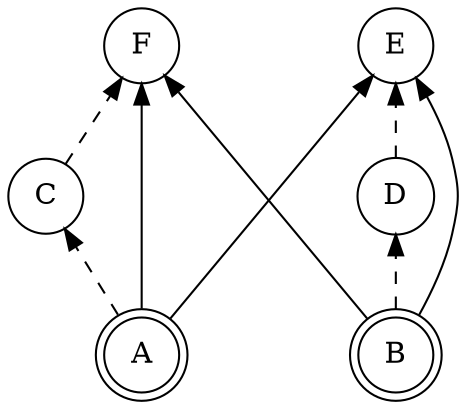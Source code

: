 digraph proj {
rankdir="BT";
node [shape=circle]
edge [style=filled]

  C [label="C"]
  D [label="D"]
  E [label="E"]
  F [label="F"]

subgraph known {
  node [shape=doublecircle]

  A [label="A"]
  B [label="B"]

}

A->E
A->F
B->E
B->F

subgraph path
   {
       edge [style=dashed]

       A->C
       B->D
       C->F
       D->E
   }

  {rank=same A; B; };
}


